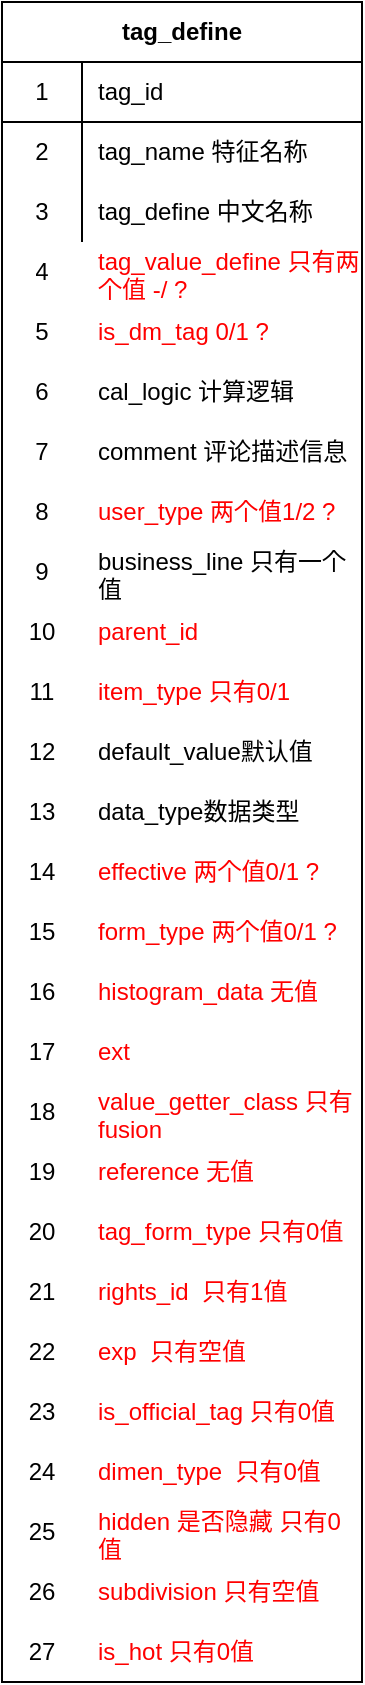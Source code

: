 <mxfile version="14.4.2" type="github"><diagram name="Page-1" id="a7904f86-f2b4-8e86-fa97-74104820619b"><mxGraphModel dx="1255" dy="843" grid="1" gridSize="10" guides="1" tooltips="1" connect="1" arrows="1" fold="1" page="1" pageScale="1" pageWidth="1100" pageHeight="850" background="#ffffff" math="0" shadow="0"><root><mxCell id="0"/><mxCell id="1" parent="0"/><mxCell id="-TUq9SDN2ioOy729D-4G-1" value="tag_define" style="shape=table;html=1;whiteSpace=wrap;startSize=30;container=1;collapsible=0;childLayout=tableLayout;fixedRows=1;rowLines=0;fontStyle=1;align=center;" vertex="1" parent="1"><mxGeometry x="310" y="120" width="180" height="840" as="geometry"/></mxCell><mxCell id="-TUq9SDN2ioOy729D-4G-2" value="" style="shape=partialRectangle;html=1;whiteSpace=wrap;collapsible=0;dropTarget=0;pointerEvents=0;fillColor=none;top=0;left=0;bottom=1;right=0;points=[[0,0.5],[1,0.5]];portConstraint=eastwest;" vertex="1" parent="-TUq9SDN2ioOy729D-4G-1"><mxGeometry y="30" width="180" height="30" as="geometry"/></mxCell><mxCell id="-TUq9SDN2ioOy729D-4G-3" value="1" style="shape=partialRectangle;html=1;whiteSpace=wrap;connectable=0;fillColor=none;top=0;left=0;bottom=0;right=0;overflow=hidden;" vertex="1" parent="-TUq9SDN2ioOy729D-4G-2"><mxGeometry width="40" height="30" as="geometry"/></mxCell><mxCell id="-TUq9SDN2ioOy729D-4G-4" value="tag_id" style="shape=partialRectangle;html=1;whiteSpace=wrap;connectable=0;fillColor=none;top=0;left=0;bottom=0;right=0;align=left;spacingLeft=6;overflow=hidden;" vertex="1" parent="-TUq9SDN2ioOy729D-4G-2"><mxGeometry x="40" width="140" height="30" as="geometry"/></mxCell><mxCell id="-TUq9SDN2ioOy729D-4G-5" value="" style="shape=partialRectangle;html=1;whiteSpace=wrap;collapsible=0;dropTarget=0;pointerEvents=0;fillColor=none;top=0;left=0;bottom=0;right=0;points=[[0,0.5],[1,0.5]];portConstraint=eastwest;" vertex="1" parent="-TUq9SDN2ioOy729D-4G-1"><mxGeometry y="60" width="180" height="30" as="geometry"/></mxCell><mxCell id="-TUq9SDN2ioOy729D-4G-6" value="2" style="shape=partialRectangle;html=1;whiteSpace=wrap;connectable=0;fillColor=none;top=0;left=0;bottom=0;right=0;overflow=hidden;" vertex="1" parent="-TUq9SDN2ioOy729D-4G-5"><mxGeometry width="40" height="30" as="geometry"/></mxCell><mxCell id="-TUq9SDN2ioOy729D-4G-7" value="tag_name 特征名称" style="shape=partialRectangle;html=1;whiteSpace=wrap;connectable=0;fillColor=none;top=0;left=0;bottom=0;right=0;align=left;spacingLeft=6;overflow=hidden;" vertex="1" parent="-TUq9SDN2ioOy729D-4G-5"><mxGeometry x="40" width="140" height="30" as="geometry"/></mxCell><mxCell id="-TUq9SDN2ioOy729D-4G-8" value="" style="shape=partialRectangle;html=1;whiteSpace=wrap;collapsible=0;dropTarget=0;pointerEvents=0;fillColor=none;top=0;left=0;bottom=0;right=0;points=[[0,0.5],[1,0.5]];portConstraint=eastwest;" vertex="1" parent="-TUq9SDN2ioOy729D-4G-1"><mxGeometry y="90" width="180" height="30" as="geometry"/></mxCell><mxCell id="-TUq9SDN2ioOy729D-4G-9" value="3" style="shape=partialRectangle;html=1;whiteSpace=wrap;connectable=0;fillColor=none;top=0;left=0;bottom=0;right=0;overflow=hidden;" vertex="1" parent="-TUq9SDN2ioOy729D-4G-8"><mxGeometry width="40" height="30" as="geometry"/></mxCell><mxCell id="-TUq9SDN2ioOy729D-4G-10" value="tag_define 中文名称" style="shape=partialRectangle;html=1;whiteSpace=wrap;connectable=0;fillColor=none;top=0;left=0;bottom=0;right=0;align=left;spacingLeft=6;overflow=hidden;" vertex="1" parent="-TUq9SDN2ioOy729D-4G-8"><mxGeometry x="40" width="140" height="30" as="geometry"/></mxCell><mxCell id="-TUq9SDN2ioOy729D-4G-11" value="4" style="shape=partialRectangle;html=1;whiteSpace=wrap;connectable=0;fillColor=none;top=0;left=0;bottom=0;right=0;overflow=hidden;" vertex="1" parent="1"><mxGeometry x="310" y="240" width="40" height="30" as="geometry"/></mxCell><mxCell id="-TUq9SDN2ioOy729D-4G-12" value="&lt;font color=&quot;#ff0000&quot;&gt;tag_value_define 只有两个值 -/ ?&lt;/font&gt;" style="shape=partialRectangle;html=1;whiteSpace=wrap;connectable=0;fillColor=none;top=0;left=0;bottom=0;right=0;align=left;spacingLeft=6;overflow=hidden;strokeColor=#FF3333;" vertex="1" parent="1"><mxGeometry x="350" y="240" width="140" height="30" as="geometry"/></mxCell><mxCell id="-TUq9SDN2ioOy729D-4G-13" value="5" style="shape=partialRectangle;html=1;whiteSpace=wrap;connectable=0;fillColor=none;top=0;left=0;bottom=0;right=0;overflow=hidden;" vertex="1" parent="1"><mxGeometry x="310" y="270" width="40" height="30" as="geometry"/></mxCell><mxCell id="-TUq9SDN2ioOy729D-4G-14" value="&lt;font color=&quot;#ff0000&quot;&gt;is_dm_tag 0/1 ?&lt;/font&gt;" style="shape=partialRectangle;html=1;whiteSpace=wrap;connectable=0;fillColor=none;top=0;left=0;bottom=0;right=0;align=left;spacingLeft=6;overflow=hidden;" vertex="1" parent="1"><mxGeometry x="350" y="270" width="140" height="30" as="geometry"/></mxCell><mxCell id="-TUq9SDN2ioOy729D-4G-15" value="6" style="shape=partialRectangle;html=1;whiteSpace=wrap;connectable=0;fillColor=none;top=0;left=0;bottom=0;right=0;overflow=hidden;" vertex="1" parent="1"><mxGeometry x="310" y="300" width="40" height="30" as="geometry"/></mxCell><mxCell id="-TUq9SDN2ioOy729D-4G-16" value="cal_logic 计算逻辑" style="shape=partialRectangle;html=1;whiteSpace=wrap;connectable=0;fillColor=none;top=0;left=0;bottom=0;right=0;align=left;spacingLeft=6;overflow=hidden;" vertex="1" parent="1"><mxGeometry x="350" y="300" width="140" height="30" as="geometry"/></mxCell><mxCell id="-TUq9SDN2ioOy729D-4G-17" value="7" style="shape=partialRectangle;html=1;whiteSpace=wrap;connectable=0;fillColor=none;top=0;left=0;bottom=0;right=0;overflow=hidden;" vertex="1" parent="1"><mxGeometry x="310" y="330" width="40" height="30" as="geometry"/></mxCell><mxCell id="-TUq9SDN2ioOy729D-4G-18" value="comment 评论描述信息" style="shape=partialRectangle;html=1;whiteSpace=wrap;connectable=0;fillColor=none;top=0;left=0;bottom=0;right=0;align=left;spacingLeft=6;overflow=hidden;" vertex="1" parent="1"><mxGeometry x="350" y="330" width="140" height="30" as="geometry"/></mxCell><mxCell id="-TUq9SDN2ioOy729D-4G-19" value="8" style="shape=partialRectangle;html=1;whiteSpace=wrap;connectable=0;fillColor=none;top=0;left=0;bottom=0;right=0;overflow=hidden;" vertex="1" parent="1"><mxGeometry x="310" y="360" width="40" height="30" as="geometry"/></mxCell><mxCell id="-TUq9SDN2ioOy729D-4G-20" value="&lt;font color=&quot;#ff0000&quot;&gt;user_type 两个值1/2 ?&lt;/font&gt;" style="shape=partialRectangle;html=1;whiteSpace=wrap;connectable=0;fillColor=none;top=0;left=0;bottom=0;right=0;align=left;spacingLeft=6;overflow=hidden;" vertex="1" parent="1"><mxGeometry x="350" y="360" width="140" height="30" as="geometry"/></mxCell><mxCell id="-TUq9SDN2ioOy729D-4G-21" value="9" style="shape=partialRectangle;html=1;whiteSpace=wrap;connectable=0;fillColor=none;top=0;left=0;bottom=0;right=0;overflow=hidden;" vertex="1" parent="1"><mxGeometry x="310" y="390" width="40" height="30" as="geometry"/></mxCell><mxCell id="-TUq9SDN2ioOy729D-4G-22" value="business_line 只有一个值" style="shape=partialRectangle;html=1;whiteSpace=wrap;connectable=0;fillColor=none;top=0;left=0;bottom=0;right=0;align=left;spacingLeft=6;overflow=hidden;" vertex="1" parent="1"><mxGeometry x="350" y="390" width="140" height="30" as="geometry"/></mxCell><mxCell id="-TUq9SDN2ioOy729D-4G-23" value="10" style="shape=partialRectangle;html=1;whiteSpace=wrap;connectable=0;fillColor=none;top=0;left=0;bottom=0;right=0;overflow=hidden;" vertex="1" parent="1"><mxGeometry x="310" y="420" width="40" height="30" as="geometry"/></mxCell><mxCell id="-TUq9SDN2ioOy729D-4G-24" value="&lt;font color=&quot;#ff0000&quot;&gt;parent_id&lt;/font&gt;" style="shape=partialRectangle;html=1;whiteSpace=wrap;connectable=0;fillColor=none;top=0;left=0;bottom=0;right=0;align=left;spacingLeft=6;overflow=hidden;" vertex="1" parent="1"><mxGeometry x="350" y="420" width="140" height="30" as="geometry"/></mxCell><mxCell id="-TUq9SDN2ioOy729D-4G-25" value="11" style="shape=partialRectangle;html=1;whiteSpace=wrap;connectable=0;fillColor=none;top=0;left=0;bottom=0;right=0;overflow=hidden;" vertex="1" parent="1"><mxGeometry x="310" y="450" width="40" height="30" as="geometry"/></mxCell><mxCell id="-TUq9SDN2ioOy729D-4G-26" value="&lt;font color=&quot;#ff0000&quot;&gt;item_type 只有0/1&lt;/font&gt;" style="shape=partialRectangle;html=1;whiteSpace=wrap;connectable=0;fillColor=none;top=0;left=0;bottom=0;right=0;align=left;spacingLeft=6;overflow=hidden;strokeColor=#FF0000;" vertex="1" parent="1"><mxGeometry x="350" y="450" width="140" height="30" as="geometry"/></mxCell><mxCell id="-TUq9SDN2ioOy729D-4G-27" value="12" style="shape=partialRectangle;html=1;whiteSpace=wrap;connectable=0;fillColor=none;top=0;left=0;bottom=0;right=0;overflow=hidden;" vertex="1" parent="1"><mxGeometry x="310" y="480" width="40" height="30" as="geometry"/></mxCell><mxCell id="-TUq9SDN2ioOy729D-4G-28" value="default_value默认值" style="shape=partialRectangle;html=1;whiteSpace=wrap;connectable=0;fillColor=none;top=0;left=0;bottom=0;right=0;align=left;spacingLeft=6;overflow=hidden;" vertex="1" parent="1"><mxGeometry x="350" y="480" width="140" height="30" as="geometry"/></mxCell><mxCell id="-TUq9SDN2ioOy729D-4G-29" value="13" style="shape=partialRectangle;html=1;whiteSpace=wrap;connectable=0;fillColor=none;top=0;left=0;bottom=0;right=0;overflow=hidden;" vertex="1" parent="1"><mxGeometry x="310" y="510" width="40" height="30" as="geometry"/></mxCell><mxCell id="-TUq9SDN2ioOy729D-4G-30" value="data_type数据类型" style="shape=partialRectangle;html=1;whiteSpace=wrap;connectable=0;fillColor=none;top=0;left=0;bottom=0;right=0;align=left;spacingLeft=6;overflow=hidden;" vertex="1" parent="1"><mxGeometry x="350" y="510" width="140" height="30" as="geometry"/></mxCell><mxCell id="-TUq9SDN2ioOy729D-4G-31" value="14" style="shape=partialRectangle;html=1;whiteSpace=wrap;connectable=0;fillColor=none;top=0;left=0;bottom=0;right=0;overflow=hidden;" vertex="1" parent="1"><mxGeometry x="310" y="540" width="40" height="30" as="geometry"/></mxCell><mxCell id="-TUq9SDN2ioOy729D-4G-32" value="&lt;font color=&quot;#ff0000&quot;&gt;effective 两个值0/1 ?&lt;/font&gt;" style="shape=partialRectangle;html=1;whiteSpace=wrap;connectable=0;fillColor=none;top=0;left=0;bottom=0;right=0;align=left;spacingLeft=6;overflow=hidden;" vertex="1" parent="1"><mxGeometry x="350" y="540" width="140" height="30" as="geometry"/></mxCell><mxCell id="-TUq9SDN2ioOy729D-4G-33" value="15" style="shape=partialRectangle;html=1;whiteSpace=wrap;connectable=0;fillColor=none;top=0;left=0;bottom=0;right=0;overflow=hidden;" vertex="1" parent="1"><mxGeometry x="310" y="570" width="40" height="30" as="geometry"/></mxCell><mxCell id="-TUq9SDN2ioOy729D-4G-34" value="&lt;font color=&quot;#ff0000&quot;&gt;form_type 两个值0/1 ?&lt;/font&gt;" style="shape=partialRectangle;html=1;whiteSpace=wrap;connectable=0;fillColor=none;top=0;left=0;bottom=0;right=0;align=left;spacingLeft=6;overflow=hidden;" vertex="1" parent="1"><mxGeometry x="350" y="570" width="140" height="30" as="geometry"/></mxCell><mxCell id="-TUq9SDN2ioOy729D-4G-35" value="" style="shape=partialRectangle;html=1;whiteSpace=wrap;collapsible=0;dropTarget=0;pointerEvents=0;fillColor=none;top=0;left=0;bottom=0;right=0;points=[[0,0.5],[1,0.5]];portConstraint=eastwest;" vertex="1" parent="1"><mxGeometry x="310" y="600" width="180" height="30" as="geometry"/></mxCell><mxCell id="-TUq9SDN2ioOy729D-4G-36" value="16" style="shape=partialRectangle;html=1;whiteSpace=wrap;connectable=0;fillColor=none;top=0;left=0;bottom=0;right=0;overflow=hidden;" vertex="1" parent="-TUq9SDN2ioOy729D-4G-35"><mxGeometry width="40" height="30" as="geometry"/></mxCell><mxCell id="-TUq9SDN2ioOy729D-4G-37" value="&lt;font color=&quot;#ff0000&quot;&gt;histogram_data 无值&lt;/font&gt;" style="shape=partialRectangle;html=1;whiteSpace=wrap;connectable=0;fillColor=none;top=0;left=0;bottom=0;right=0;align=left;spacingLeft=6;overflow=hidden;" vertex="1" parent="-TUq9SDN2ioOy729D-4G-35"><mxGeometry x="40" width="140" height="30" as="geometry"/></mxCell><mxCell id="-TUq9SDN2ioOy729D-4G-38" value="" style="shape=partialRectangle;html=1;whiteSpace=wrap;collapsible=0;dropTarget=0;pointerEvents=0;fillColor=none;top=0;left=0;bottom=0;right=0;points=[[0,0.5],[1,0.5]];portConstraint=eastwest;" vertex="1" parent="1"><mxGeometry x="310" y="630" width="180" height="30" as="geometry"/></mxCell><mxCell id="-TUq9SDN2ioOy729D-4G-39" value="17" style="shape=partialRectangle;html=1;whiteSpace=wrap;connectable=0;fillColor=none;top=0;left=0;bottom=0;right=0;overflow=hidden;" vertex="1" parent="-TUq9SDN2ioOy729D-4G-38"><mxGeometry width="40" height="30" as="geometry"/></mxCell><mxCell id="-TUq9SDN2ioOy729D-4G-40" value="&lt;font color=&quot;#ff0000&quot;&gt;ext&lt;/font&gt;" style="shape=partialRectangle;html=1;whiteSpace=wrap;connectable=0;fillColor=none;top=0;left=0;bottom=0;right=0;align=left;spacingLeft=6;overflow=hidden;" vertex="1" parent="-TUq9SDN2ioOy729D-4G-38"><mxGeometry x="40" width="140" height="30" as="geometry"/></mxCell><mxCell id="-TUq9SDN2ioOy729D-4G-42" value="" style="shape=partialRectangle;html=1;whiteSpace=wrap;collapsible=0;dropTarget=0;pointerEvents=0;fillColor=none;top=0;left=0;bottom=0;right=0;points=[[0,0.5],[1,0.5]];portConstraint=eastwest;" vertex="1" parent="1"><mxGeometry x="310" y="660" width="180" height="30" as="geometry"/></mxCell><mxCell id="-TUq9SDN2ioOy729D-4G-43" value="18" style="shape=partialRectangle;html=1;whiteSpace=wrap;connectable=0;fillColor=none;top=0;left=0;bottom=0;right=0;overflow=hidden;" vertex="1" parent="-TUq9SDN2ioOy729D-4G-42"><mxGeometry width="40" height="30" as="geometry"/></mxCell><mxCell id="-TUq9SDN2ioOy729D-4G-44" value="&lt;font color=&quot;#ff0000&quot;&gt;value_getter_class 只有fusion&lt;/font&gt;" style="shape=partialRectangle;html=1;whiteSpace=wrap;connectable=0;fillColor=none;top=0;left=0;bottom=0;right=0;align=left;spacingLeft=6;overflow=hidden;" vertex="1" parent="-TUq9SDN2ioOy729D-4G-42"><mxGeometry x="40" width="140" height="30" as="geometry"/></mxCell><mxCell id="-TUq9SDN2ioOy729D-4G-45" value="" style="shape=partialRectangle;html=1;whiteSpace=wrap;collapsible=0;dropTarget=0;pointerEvents=0;fillColor=none;top=0;left=0;bottom=0;right=0;points=[[0,0.5],[1,0.5]];portConstraint=eastwest;" vertex="1" parent="1"><mxGeometry x="310" y="690" width="180" height="30" as="geometry"/></mxCell><mxCell id="-TUq9SDN2ioOy729D-4G-46" value="19" style="shape=partialRectangle;html=1;whiteSpace=wrap;connectable=0;fillColor=none;top=0;left=0;bottom=0;right=0;overflow=hidden;" vertex="1" parent="-TUq9SDN2ioOy729D-4G-45"><mxGeometry width="40" height="30" as="geometry"/></mxCell><mxCell id="-TUq9SDN2ioOy729D-4G-47" value="&lt;font color=&quot;#ff0000&quot;&gt;reference 无值&lt;/font&gt;" style="shape=partialRectangle;html=1;whiteSpace=wrap;connectable=0;fillColor=none;top=0;left=0;bottom=0;right=0;align=left;spacingLeft=6;overflow=hidden;" vertex="1" parent="-TUq9SDN2ioOy729D-4G-45"><mxGeometry x="40" width="140" height="30" as="geometry"/></mxCell><mxCell id="-TUq9SDN2ioOy729D-4G-48" value="" style="shape=partialRectangle;html=1;whiteSpace=wrap;collapsible=0;dropTarget=0;pointerEvents=0;fillColor=none;top=0;left=0;bottom=0;right=0;points=[[0,0.5],[1,0.5]];portConstraint=eastwest;" vertex="1" parent="1"><mxGeometry x="310" y="720" width="180" height="30" as="geometry"/></mxCell><mxCell id="-TUq9SDN2ioOy729D-4G-49" value="20" style="shape=partialRectangle;html=1;whiteSpace=wrap;connectable=0;fillColor=none;top=0;left=0;bottom=0;right=0;overflow=hidden;" vertex="1" parent="-TUq9SDN2ioOy729D-4G-48"><mxGeometry width="40" height="30" as="geometry"/></mxCell><mxCell id="-TUq9SDN2ioOy729D-4G-50" value="&lt;font color=&quot;#ff0000&quot;&gt;tag_form_type 只有0值&lt;/font&gt;" style="shape=partialRectangle;html=1;whiteSpace=wrap;connectable=0;fillColor=none;top=0;left=0;bottom=0;right=0;align=left;spacingLeft=6;overflow=hidden;" vertex="1" parent="-TUq9SDN2ioOy729D-4G-48"><mxGeometry x="40" width="140" height="30" as="geometry"/></mxCell><mxCell id="-TUq9SDN2ioOy729D-4G-51" value="" style="shape=partialRectangle;html=1;whiteSpace=wrap;collapsible=0;dropTarget=0;pointerEvents=0;fillColor=none;top=0;left=0;bottom=0;right=0;points=[[0,0.5],[1,0.5]];portConstraint=eastwest;" vertex="1" parent="1"><mxGeometry x="310" y="750" width="180" height="30" as="geometry"/></mxCell><mxCell id="-TUq9SDN2ioOy729D-4G-52" value="21" style="shape=partialRectangle;html=1;whiteSpace=wrap;connectable=0;fillColor=none;top=0;left=0;bottom=0;right=0;overflow=hidden;" vertex="1" parent="-TUq9SDN2ioOy729D-4G-51"><mxGeometry width="40" height="30" as="geometry"/></mxCell><mxCell id="-TUq9SDN2ioOy729D-4G-53" value="&lt;font color=&quot;#ff0000&quot;&gt;rights_id&amp;nbsp; 只有1值&lt;/font&gt;" style="shape=partialRectangle;html=1;whiteSpace=wrap;connectable=0;fillColor=none;top=0;left=0;bottom=0;right=0;align=left;spacingLeft=6;overflow=hidden;" vertex="1" parent="-TUq9SDN2ioOy729D-4G-51"><mxGeometry x="40" width="140" height="30" as="geometry"/></mxCell><mxCell id="-TUq9SDN2ioOy729D-4G-54" value="" style="shape=partialRectangle;html=1;whiteSpace=wrap;collapsible=0;dropTarget=0;pointerEvents=0;fillColor=none;top=0;left=0;bottom=0;right=0;points=[[0,0.5],[1,0.5]];portConstraint=eastwest;" vertex="1" parent="1"><mxGeometry x="310" y="780" width="180" height="30" as="geometry"/></mxCell><mxCell id="-TUq9SDN2ioOy729D-4G-55" value="22" style="shape=partialRectangle;html=1;whiteSpace=wrap;connectable=0;fillColor=none;top=0;left=0;bottom=0;right=0;overflow=hidden;" vertex="1" parent="-TUq9SDN2ioOy729D-4G-54"><mxGeometry width="40" height="30" as="geometry"/></mxCell><mxCell id="-TUq9SDN2ioOy729D-4G-56" value="&lt;font color=&quot;#ff0000&quot;&gt;exp&amp;nbsp; 只有空值&lt;/font&gt;" style="shape=partialRectangle;html=1;whiteSpace=wrap;connectable=0;fillColor=none;top=0;left=0;bottom=0;right=0;align=left;spacingLeft=6;overflow=hidden;" vertex="1" parent="-TUq9SDN2ioOy729D-4G-54"><mxGeometry x="40" width="140" height="30" as="geometry"/></mxCell><mxCell id="-TUq9SDN2ioOy729D-4G-57" value="" style="shape=partialRectangle;html=1;whiteSpace=wrap;collapsible=0;dropTarget=0;pointerEvents=0;fillColor=none;top=0;left=0;bottom=0;right=0;points=[[0,0.5],[1,0.5]];portConstraint=eastwest;" vertex="1" parent="1"><mxGeometry x="310" y="810" width="180" height="30" as="geometry"/></mxCell><mxCell id="-TUq9SDN2ioOy729D-4G-58" value="23" style="shape=partialRectangle;html=1;whiteSpace=wrap;connectable=0;fillColor=none;top=0;left=0;bottom=0;right=0;overflow=hidden;" vertex="1" parent="-TUq9SDN2ioOy729D-4G-57"><mxGeometry width="40" height="30" as="geometry"/></mxCell><mxCell id="-TUq9SDN2ioOy729D-4G-59" value="&lt;font color=&quot;#ff0000&quot;&gt;is_official_tag 只有0值&lt;/font&gt;" style="shape=partialRectangle;html=1;whiteSpace=wrap;connectable=0;fillColor=none;top=0;left=0;bottom=0;right=0;align=left;spacingLeft=6;overflow=hidden;" vertex="1" parent="-TUq9SDN2ioOy729D-4G-57"><mxGeometry x="40" width="140" height="30" as="geometry"/></mxCell><mxCell id="-TUq9SDN2ioOy729D-4G-60" value="" style="shape=partialRectangle;html=1;whiteSpace=wrap;collapsible=0;dropTarget=0;pointerEvents=0;fillColor=none;top=0;left=0;bottom=0;right=0;points=[[0,0.5],[1,0.5]];portConstraint=eastwest;" vertex="1" parent="1"><mxGeometry x="310" y="840" width="180" height="30" as="geometry"/></mxCell><mxCell id="-TUq9SDN2ioOy729D-4G-61" value="24" style="shape=partialRectangle;html=1;whiteSpace=wrap;connectable=0;fillColor=none;top=0;left=0;bottom=0;right=0;overflow=hidden;" vertex="1" parent="-TUq9SDN2ioOy729D-4G-60"><mxGeometry width="40" height="30" as="geometry"/></mxCell><mxCell id="-TUq9SDN2ioOy729D-4G-62" value="&lt;font color=&quot;#ff0000&quot;&gt;dimen_type&amp;nbsp; 只有0值&lt;/font&gt;" style="shape=partialRectangle;html=1;whiteSpace=wrap;connectable=0;fillColor=none;top=0;left=0;bottom=0;right=0;align=left;spacingLeft=6;overflow=hidden;" vertex="1" parent="-TUq9SDN2ioOy729D-4G-60"><mxGeometry x="40" width="140" height="30" as="geometry"/></mxCell><mxCell id="-TUq9SDN2ioOy729D-4G-63" value="" style="shape=partialRectangle;html=1;whiteSpace=wrap;collapsible=0;dropTarget=0;pointerEvents=0;fillColor=none;top=0;left=0;bottom=0;right=0;points=[[0,0.5],[1,0.5]];portConstraint=eastwest;" vertex="1" parent="1"><mxGeometry x="310" y="870" width="180" height="30" as="geometry"/></mxCell><mxCell id="-TUq9SDN2ioOy729D-4G-64" value="25" style="shape=partialRectangle;html=1;whiteSpace=wrap;connectable=0;fillColor=none;top=0;left=0;bottom=0;right=0;overflow=hidden;" vertex="1" parent="-TUq9SDN2ioOy729D-4G-63"><mxGeometry width="40" height="30" as="geometry"/></mxCell><mxCell id="-TUq9SDN2ioOy729D-4G-65" value="&lt;font color=&quot;#ff0000&quot;&gt;hidden 是否隐藏 只有0值&lt;/font&gt;" style="shape=partialRectangle;html=1;whiteSpace=wrap;connectable=0;fillColor=none;top=0;left=0;bottom=0;right=0;align=left;spacingLeft=6;overflow=hidden;" vertex="1" parent="-TUq9SDN2ioOy729D-4G-63"><mxGeometry x="40" width="140" height="30" as="geometry"/></mxCell><mxCell id="-TUq9SDN2ioOy729D-4G-66" value="26" style="shape=partialRectangle;html=1;whiteSpace=wrap;connectable=0;fillColor=none;top=0;left=0;bottom=0;right=0;overflow=hidden;" vertex="1" parent="1"><mxGeometry x="310" y="900" width="40" height="30" as="geometry"/></mxCell><mxCell id="-TUq9SDN2ioOy729D-4G-67" value="&lt;font color=&quot;#ff0000&quot;&gt;subdivision 只有空值&lt;/font&gt;" style="shape=partialRectangle;html=1;whiteSpace=wrap;connectable=0;fillColor=none;top=0;left=0;bottom=0;right=0;align=left;spacingLeft=6;overflow=hidden;" vertex="1" parent="1"><mxGeometry x="350" y="900" width="140" height="30" as="geometry"/></mxCell><mxCell id="-TUq9SDN2ioOy729D-4G-68" value="27" style="shape=partialRectangle;html=1;whiteSpace=wrap;connectable=0;fillColor=none;top=0;left=0;bottom=0;right=0;overflow=hidden;" vertex="1" parent="1"><mxGeometry x="310" y="930" width="40" height="30" as="geometry"/></mxCell><mxCell id="-TUq9SDN2ioOy729D-4G-69" value="&lt;font color=&quot;#ff0000&quot;&gt;is_hot 只有0值&lt;/font&gt;" style="shape=partialRectangle;html=1;whiteSpace=wrap;connectable=0;fillColor=none;top=0;left=0;bottom=0;right=0;align=left;spacingLeft=6;overflow=hidden;" vertex="1" parent="1"><mxGeometry x="350" y="930" width="140" height="30" as="geometry"/></mxCell></root></mxGraphModel></diagram></mxfile>